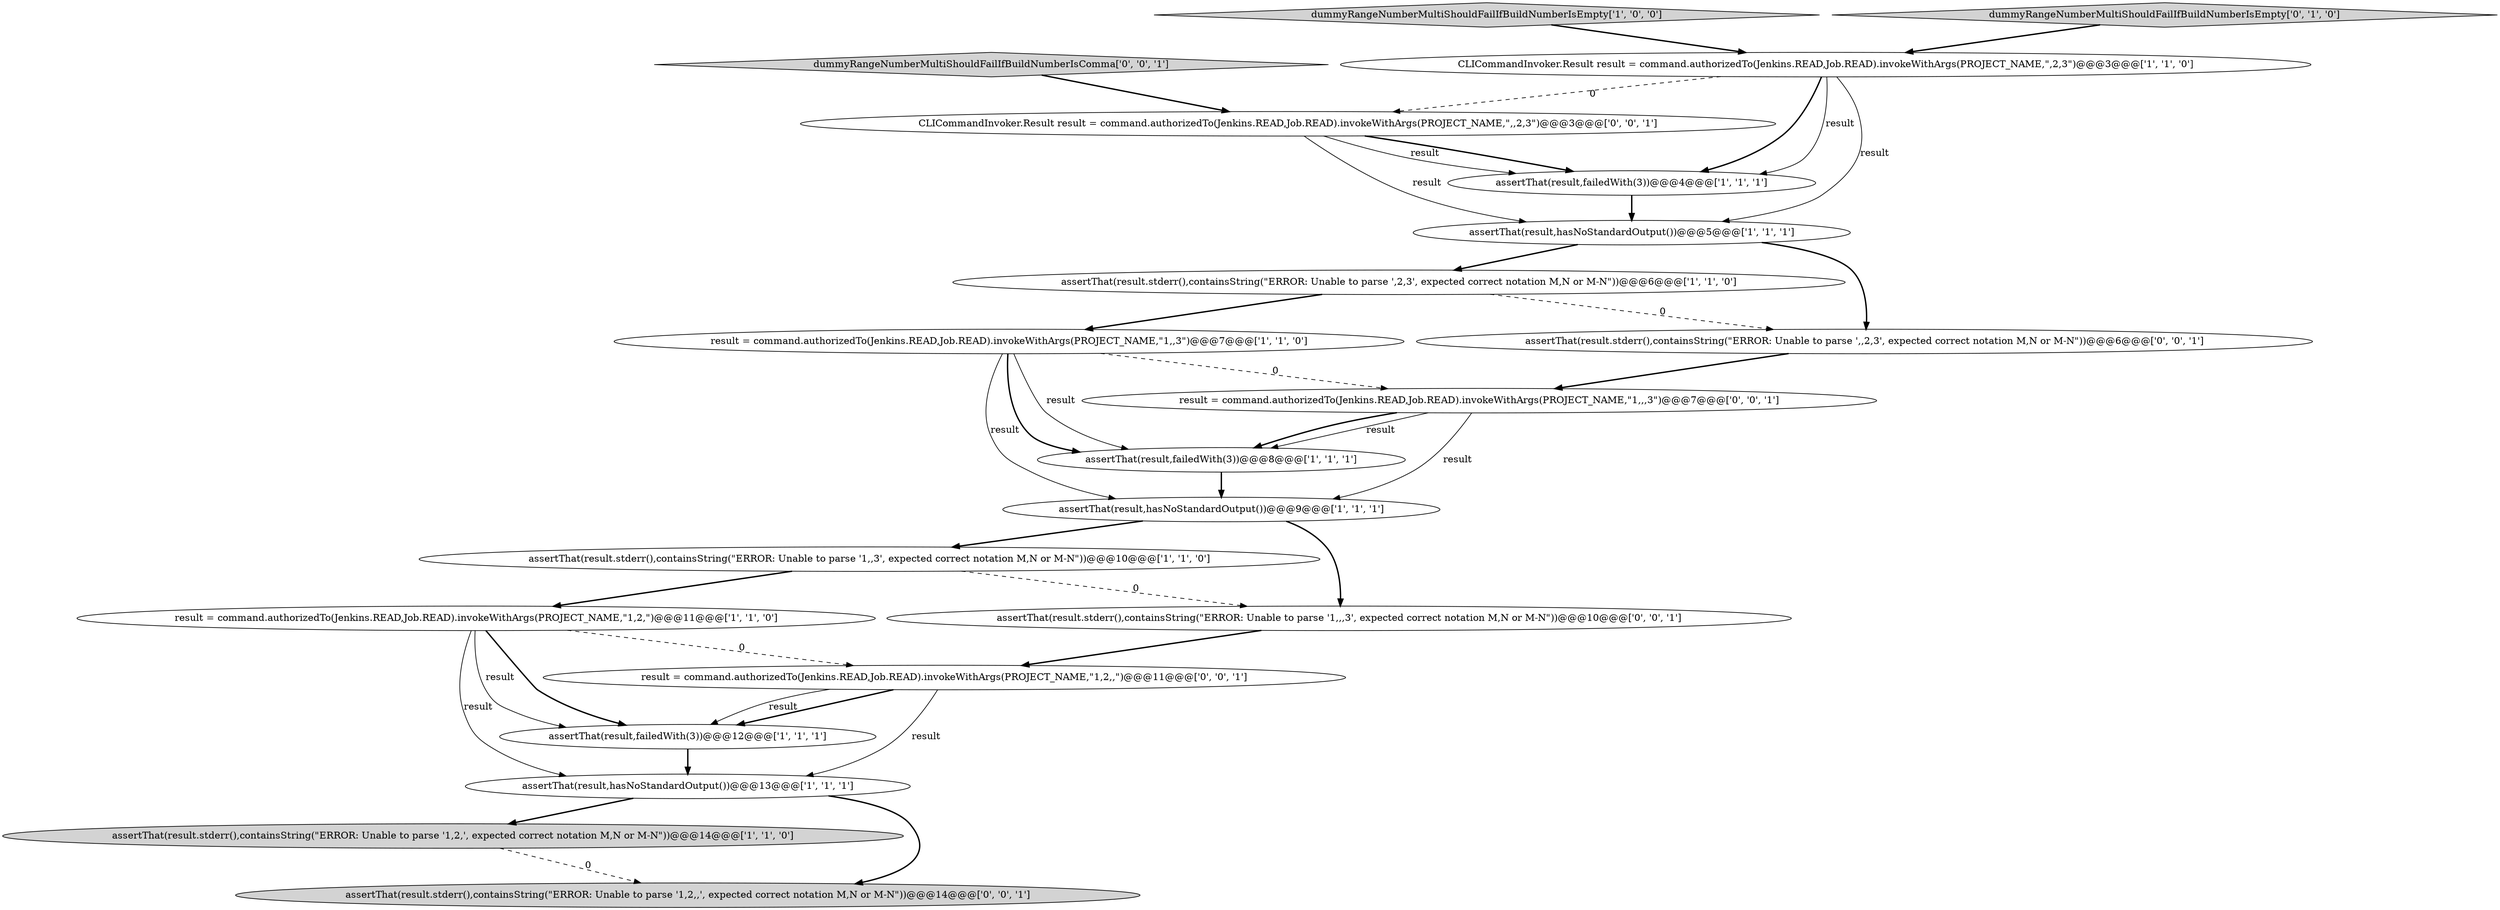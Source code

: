 digraph {
8 [style = filled, label = "result = command.authorizedTo(Jenkins.READ,Job.READ).invokeWithArgs(PROJECT_NAME,\"1,2,\")@@@11@@@['1', '1', '0']", fillcolor = white, shape = ellipse image = "AAA0AAABBB1BBB"];
10 [style = filled, label = "assertThat(result,hasNoStandardOutput())@@@9@@@['1', '1', '1']", fillcolor = white, shape = ellipse image = "AAA0AAABBB1BBB"];
20 [style = filled, label = "result = command.authorizedTo(Jenkins.READ,Job.READ).invokeWithArgs(PROJECT_NAME,\"1,,,3\")@@@7@@@['0', '0', '1']", fillcolor = white, shape = ellipse image = "AAA0AAABBB3BBB"];
3 [style = filled, label = "assertThat(result.stderr(),containsString(\"ERROR: Unable to parse '1,,3', expected correct notation M,N or M-N\"))@@@10@@@['1', '1', '0']", fillcolor = white, shape = ellipse image = "AAA0AAABBB1BBB"];
7 [style = filled, label = "result = command.authorizedTo(Jenkins.READ,Job.READ).invokeWithArgs(PROJECT_NAME,\"1,,3\")@@@7@@@['1', '1', '0']", fillcolor = white, shape = ellipse image = "AAA0AAABBB1BBB"];
0 [style = filled, label = "assertThat(result.stderr(),containsString(\"ERROR: Unable to parse '1,2,', expected correct notation M,N or M-N\"))@@@14@@@['1', '1', '0']", fillcolor = lightgray, shape = ellipse image = "AAA0AAABBB1BBB"];
17 [style = filled, label = "CLICommandInvoker.Result result = command.authorizedTo(Jenkins.READ,Job.READ).invokeWithArgs(PROJECT_NAME,\",,2,3\")@@@3@@@['0', '0', '1']", fillcolor = white, shape = ellipse image = "AAA0AAABBB3BBB"];
15 [style = filled, label = "dummyRangeNumberMultiShouldFailIfBuildNumberIsComma['0', '0', '1']", fillcolor = lightgray, shape = diamond image = "AAA0AAABBB3BBB"];
1 [style = filled, label = "assertThat(result.stderr(),containsString(\"ERROR: Unable to parse ',2,3', expected correct notation M,N or M-N\"))@@@6@@@['1', '1', '0']", fillcolor = white, shape = ellipse image = "AAA0AAABBB1BBB"];
6 [style = filled, label = "assertThat(result,failedWith(3))@@@4@@@['1', '1', '1']", fillcolor = white, shape = ellipse image = "AAA0AAABBB1BBB"];
19 [style = filled, label = "assertThat(result.stderr(),containsString(\"ERROR: Unable to parse '1,,,3', expected correct notation M,N or M-N\"))@@@10@@@['0', '0', '1']", fillcolor = white, shape = ellipse image = "AAA0AAABBB3BBB"];
9 [style = filled, label = "dummyRangeNumberMultiShouldFailIfBuildNumberIsEmpty['1', '0', '0']", fillcolor = lightgray, shape = diamond image = "AAA0AAABBB1BBB"];
5 [style = filled, label = "CLICommandInvoker.Result result = command.authorizedTo(Jenkins.READ,Job.READ).invokeWithArgs(PROJECT_NAME,\",2,3\")@@@3@@@['1', '1', '0']", fillcolor = white, shape = ellipse image = "AAA0AAABBB1BBB"];
16 [style = filled, label = "result = command.authorizedTo(Jenkins.READ,Job.READ).invokeWithArgs(PROJECT_NAME,\"1,2,,\")@@@11@@@['0', '0', '1']", fillcolor = white, shape = ellipse image = "AAA0AAABBB3BBB"];
4 [style = filled, label = "assertThat(result,failedWith(3))@@@8@@@['1', '1', '1']", fillcolor = white, shape = ellipse image = "AAA0AAABBB1BBB"];
13 [style = filled, label = "dummyRangeNumberMultiShouldFailIfBuildNumberIsEmpty['0', '1', '0']", fillcolor = lightgray, shape = diamond image = "AAA0AAABBB2BBB"];
18 [style = filled, label = "assertThat(result.stderr(),containsString(\"ERROR: Unable to parse ',,2,3', expected correct notation M,N or M-N\"))@@@6@@@['0', '0', '1']", fillcolor = white, shape = ellipse image = "AAA0AAABBB3BBB"];
2 [style = filled, label = "assertThat(result,failedWith(3))@@@12@@@['1', '1', '1']", fillcolor = white, shape = ellipse image = "AAA0AAABBB1BBB"];
12 [style = filled, label = "assertThat(result,hasNoStandardOutput())@@@13@@@['1', '1', '1']", fillcolor = white, shape = ellipse image = "AAA0AAABBB1BBB"];
14 [style = filled, label = "assertThat(result.stderr(),containsString(\"ERROR: Unable to parse '1,2,,', expected correct notation M,N or M-N\"))@@@14@@@['0', '0', '1']", fillcolor = lightgray, shape = ellipse image = "AAA0AAABBB3BBB"];
11 [style = filled, label = "assertThat(result,hasNoStandardOutput())@@@5@@@['1', '1', '1']", fillcolor = white, shape = ellipse image = "AAA0AAABBB1BBB"];
4->10 [style = bold, label=""];
8->16 [style = dashed, label="0"];
20->10 [style = solid, label="result"];
5->6 [style = solid, label="result"];
11->1 [style = bold, label=""];
17->6 [style = bold, label=""];
10->19 [style = bold, label=""];
7->10 [style = solid, label="result"];
7->20 [style = dashed, label="0"];
10->3 [style = bold, label=""];
1->18 [style = dashed, label="0"];
7->4 [style = bold, label=""];
16->2 [style = bold, label=""];
20->4 [style = solid, label="result"];
12->0 [style = bold, label=""];
1->7 [style = bold, label=""];
17->6 [style = solid, label="result"];
2->12 [style = bold, label=""];
11->18 [style = bold, label=""];
20->4 [style = bold, label=""];
19->16 [style = bold, label=""];
3->19 [style = dashed, label="0"];
8->2 [style = solid, label="result"];
0->14 [style = dashed, label="0"];
18->20 [style = bold, label=""];
15->17 [style = bold, label=""];
16->12 [style = solid, label="result"];
5->6 [style = bold, label=""];
5->17 [style = dashed, label="0"];
8->2 [style = bold, label=""];
7->4 [style = solid, label="result"];
8->12 [style = solid, label="result"];
3->8 [style = bold, label=""];
6->11 [style = bold, label=""];
12->14 [style = bold, label=""];
13->5 [style = bold, label=""];
9->5 [style = bold, label=""];
17->11 [style = solid, label="result"];
5->11 [style = solid, label="result"];
16->2 [style = solid, label="result"];
}
